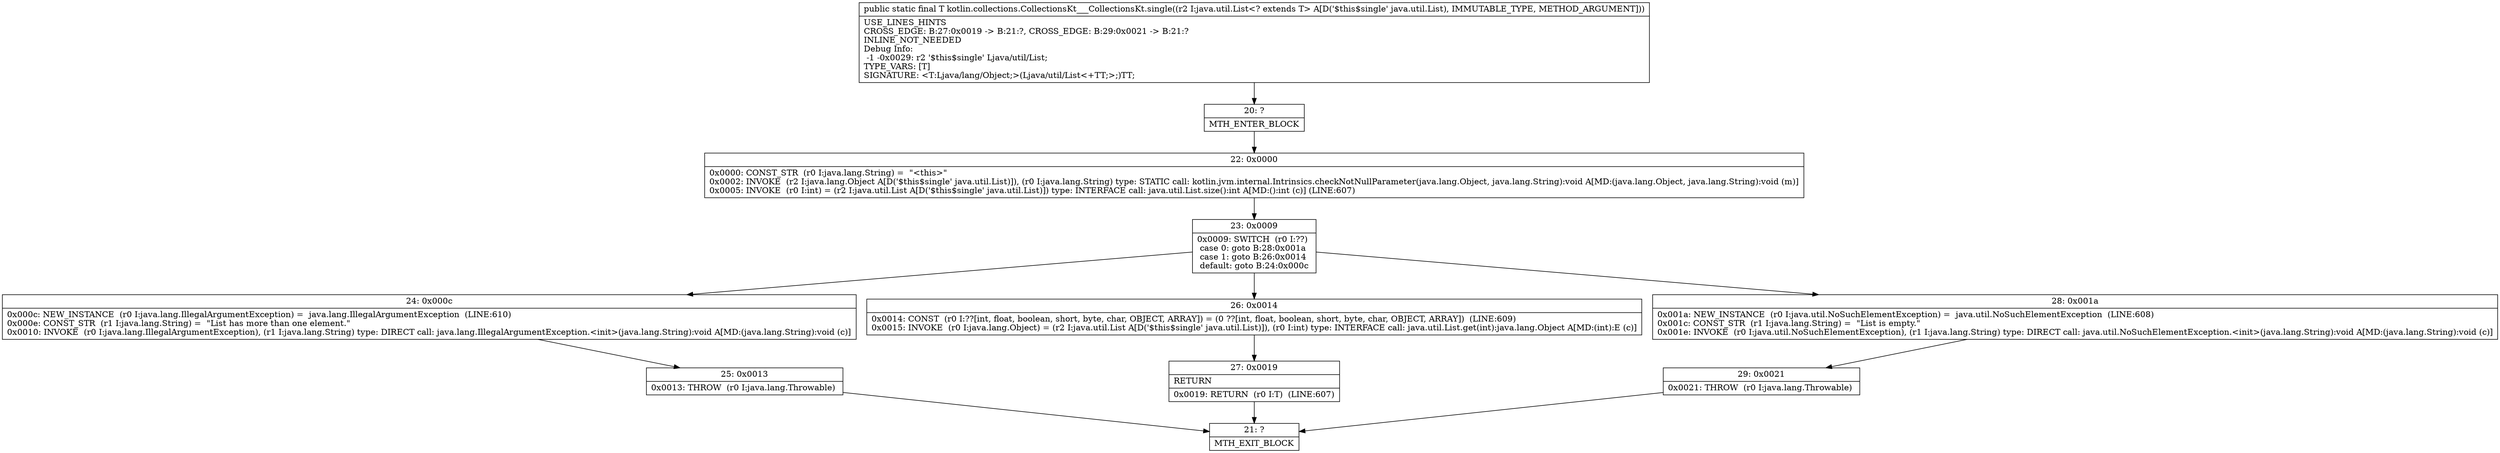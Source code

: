 digraph "CFG forkotlin.collections.CollectionsKt___CollectionsKt.single(Ljava\/util\/List;)Ljava\/lang\/Object;" {
Node_20 [shape=record,label="{20\:\ ?|MTH_ENTER_BLOCK\l}"];
Node_22 [shape=record,label="{22\:\ 0x0000|0x0000: CONST_STR  (r0 I:java.lang.String) =  \"\<this\>\" \l0x0002: INVOKE  (r2 I:java.lang.Object A[D('$this$single' java.util.List)]), (r0 I:java.lang.String) type: STATIC call: kotlin.jvm.internal.Intrinsics.checkNotNullParameter(java.lang.Object, java.lang.String):void A[MD:(java.lang.Object, java.lang.String):void (m)]\l0x0005: INVOKE  (r0 I:int) = (r2 I:java.util.List A[D('$this$single' java.util.List)]) type: INTERFACE call: java.util.List.size():int A[MD:():int (c)] (LINE:607)\l}"];
Node_23 [shape=record,label="{23\:\ 0x0009|0x0009: SWITCH  (r0 I:??)\l case 0: goto B:28:0x001a\l case 1: goto B:26:0x0014\l default: goto B:24:0x000c \l}"];
Node_24 [shape=record,label="{24\:\ 0x000c|0x000c: NEW_INSTANCE  (r0 I:java.lang.IllegalArgumentException) =  java.lang.IllegalArgumentException  (LINE:610)\l0x000e: CONST_STR  (r1 I:java.lang.String) =  \"List has more than one element.\" \l0x0010: INVOKE  (r0 I:java.lang.IllegalArgumentException), (r1 I:java.lang.String) type: DIRECT call: java.lang.IllegalArgumentException.\<init\>(java.lang.String):void A[MD:(java.lang.String):void (c)]\l}"];
Node_25 [shape=record,label="{25\:\ 0x0013|0x0013: THROW  (r0 I:java.lang.Throwable) \l}"];
Node_21 [shape=record,label="{21\:\ ?|MTH_EXIT_BLOCK\l}"];
Node_26 [shape=record,label="{26\:\ 0x0014|0x0014: CONST  (r0 I:??[int, float, boolean, short, byte, char, OBJECT, ARRAY]) = (0 ??[int, float, boolean, short, byte, char, OBJECT, ARRAY])  (LINE:609)\l0x0015: INVOKE  (r0 I:java.lang.Object) = (r2 I:java.util.List A[D('$this$single' java.util.List)]), (r0 I:int) type: INTERFACE call: java.util.List.get(int):java.lang.Object A[MD:(int):E (c)]\l}"];
Node_27 [shape=record,label="{27\:\ 0x0019|RETURN\l|0x0019: RETURN  (r0 I:T)  (LINE:607)\l}"];
Node_28 [shape=record,label="{28\:\ 0x001a|0x001a: NEW_INSTANCE  (r0 I:java.util.NoSuchElementException) =  java.util.NoSuchElementException  (LINE:608)\l0x001c: CONST_STR  (r1 I:java.lang.String) =  \"List is empty.\" \l0x001e: INVOKE  (r0 I:java.util.NoSuchElementException), (r1 I:java.lang.String) type: DIRECT call: java.util.NoSuchElementException.\<init\>(java.lang.String):void A[MD:(java.lang.String):void (c)]\l}"];
Node_29 [shape=record,label="{29\:\ 0x0021|0x0021: THROW  (r0 I:java.lang.Throwable) \l}"];
MethodNode[shape=record,label="{public static final T kotlin.collections.CollectionsKt___CollectionsKt.single((r2 I:java.util.List\<? extends T\> A[D('$this$single' java.util.List), IMMUTABLE_TYPE, METHOD_ARGUMENT]))  | USE_LINES_HINTS\lCROSS_EDGE: B:27:0x0019 \-\> B:21:?, CROSS_EDGE: B:29:0x0021 \-\> B:21:?\lINLINE_NOT_NEEDED\lDebug Info:\l  \-1 \-0x0029: r2 '$this$single' Ljava\/util\/List;\lTYPE_VARS: [T]\lSIGNATURE: \<T:Ljava\/lang\/Object;\>(Ljava\/util\/List\<+TT;\>;)TT;\l}"];
MethodNode -> Node_20;Node_20 -> Node_22;
Node_22 -> Node_23;
Node_23 -> Node_24;
Node_23 -> Node_26;
Node_23 -> Node_28;
Node_24 -> Node_25;
Node_25 -> Node_21;
Node_26 -> Node_27;
Node_27 -> Node_21;
Node_28 -> Node_29;
Node_29 -> Node_21;
}

